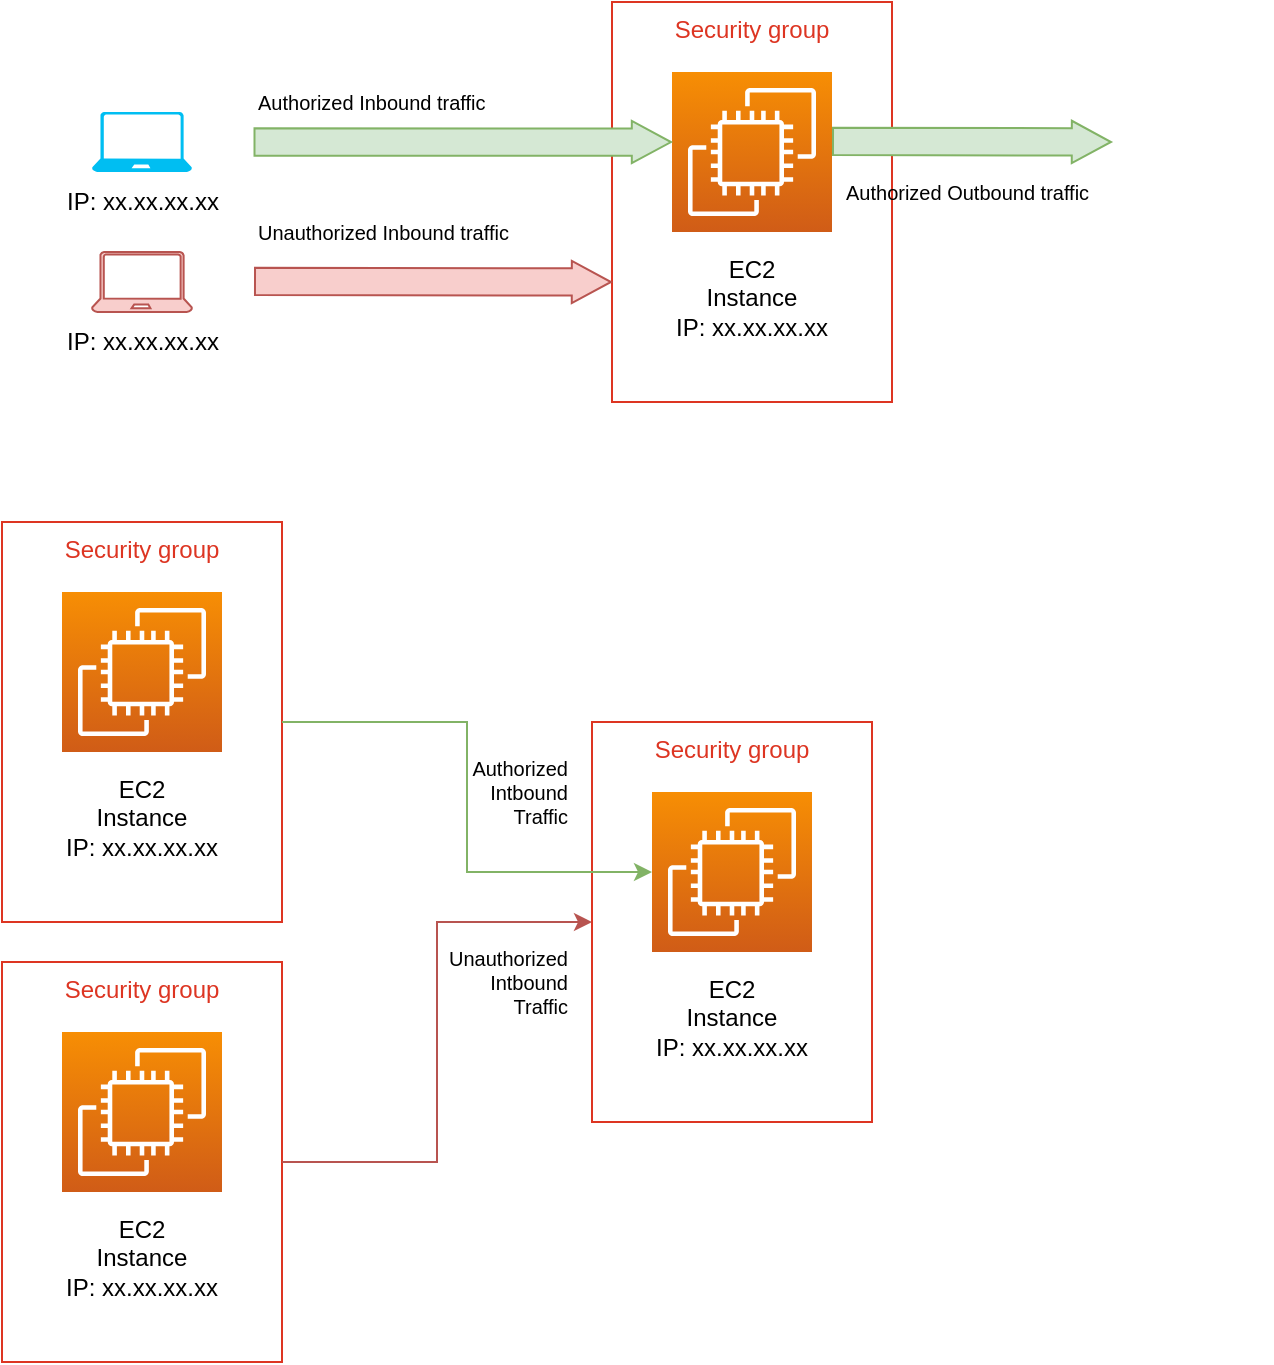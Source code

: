 <mxfile version="15.6.2" type="github">
  <diagram id="rIXRU2Wi2bjaIXBPkJ2B" name="Page-1">
    <mxGraphModel dx="1265" dy="856" grid="1" gridSize="10" guides="1" tooltips="1" connect="1" arrows="1" fold="1" page="0" pageScale="1" pageWidth="850" pageHeight="1100" math="0" shadow="0">
      <root>
        <mxCell id="0" />
        <mxCell id="1" parent="0" />
        <mxCell id="UbwLkYC7kof-uV-PVnRL-1" value="Security group" style="fillColor=none;strokeColor=#DD3522;verticalAlign=top;fontStyle=0;fontColor=#DD3522;" parent="1" vertex="1">
          <mxGeometry x="90" y="-200" width="140" height="200" as="geometry" />
        </mxCell>
        <mxCell id="UbwLkYC7kof-uV-PVnRL-2" value="" style="sketch=0;points=[[0,0,0],[0.25,0,0],[0.5,0,0],[0.75,0,0],[1,0,0],[0,1,0],[0.25,1,0],[0.5,1,0],[0.75,1,0],[1,1,0],[0,0.25,0],[0,0.5,0],[0,0.75,0],[1,0.25,0],[1,0.5,0],[1,0.75,0]];outlineConnect=0;fontColor=#232F3E;gradientColor=#F78E04;gradientDirection=north;fillColor=#D05C17;strokeColor=#ffffff;dashed=0;verticalLabelPosition=bottom;verticalAlign=top;align=center;html=1;fontSize=12;fontStyle=0;aspect=fixed;shape=mxgraph.aws4.resourceIcon;resIcon=mxgraph.aws4.ec2;" parent="1" vertex="1">
          <mxGeometry x="120" y="-165" width="80" height="80" as="geometry" />
        </mxCell>
        <mxCell id="UbwLkYC7kof-uV-PVnRL-3" value="EC2&lt;br&gt;Instance&lt;br&gt;IP: xx.xx.xx.xx" style="text;html=1;strokeColor=none;fillColor=none;align=center;verticalAlign=middle;whiteSpace=wrap;rounded=0;" parent="1" vertex="1">
          <mxGeometry x="115" y="-75" width="90" height="45" as="geometry" />
        </mxCell>
        <mxCell id="UbwLkYC7kof-uV-PVnRL-4" value="" style="shape=image;html=1;verticalAlign=top;verticalLabelPosition=bottom;labelBackgroundColor=#ffffff;imageAspect=0;aspect=fixed;image=https://cdn0.iconfinder.com/data/icons/simpline-mix/64/simpline_47-128.png" parent="1" vertex="1">
          <mxGeometry x="340" y="-170" width="80" height="80" as="geometry" />
        </mxCell>
        <mxCell id="UbwLkYC7kof-uV-PVnRL-8" value="Authorized Inbound traffic" style="text;html=1;strokeColor=none;fillColor=none;align=left;verticalAlign=middle;whiteSpace=wrap;rounded=0;fontSize=10;" parent="1" vertex="1">
          <mxGeometry x="-89" y="-160" width="130" height="20" as="geometry" />
        </mxCell>
        <mxCell id="UbwLkYC7kof-uV-PVnRL-9" value="Authorized Outbound traffic" style="text;html=1;strokeColor=none;fillColor=none;align=left;verticalAlign=middle;whiteSpace=wrap;rounded=0;fontSize=10;" parent="1" vertex="1">
          <mxGeometry x="205" y="-120" width="160" height="30" as="geometry" />
        </mxCell>
        <mxCell id="0lwYfgk2ARXsVW5tRLFd-1" value="" style="verticalLabelPosition=bottom;html=1;verticalAlign=top;align=center;strokeColor=none;fillColor=#00BEF2;shape=mxgraph.azure.laptop;pointerEvents=1;fontSize=10;" vertex="1" parent="1">
          <mxGeometry x="-170" y="-145" width="50" height="30" as="geometry" />
        </mxCell>
        <mxCell id="0lwYfgk2ARXsVW5tRLFd-2" value="IP:&amp;nbsp;xx.xx.xx.xx" style="text;html=1;strokeColor=none;fillColor=none;align=center;verticalAlign=middle;whiteSpace=wrap;rounded=0;" vertex="1" parent="1">
          <mxGeometry x="-197.5" y="-115" width="105" height="30" as="geometry" />
        </mxCell>
        <mxCell id="0lwYfgk2ARXsVW5tRLFd-3" value="" style="verticalLabelPosition=bottom;html=1;verticalAlign=top;align=center;strokeColor=#b85450;fillColor=#f8cecc;shape=mxgraph.azure.laptop;pointerEvents=1;fontSize=10;" vertex="1" parent="1">
          <mxGeometry x="-170" y="-75" width="50" height="30" as="geometry" />
        </mxCell>
        <mxCell id="0lwYfgk2ARXsVW5tRLFd-4" value="IP:&amp;nbsp;xx.xx.xx.xx" style="text;html=1;strokeColor=none;fillColor=none;align=center;verticalAlign=middle;whiteSpace=wrap;rounded=0;" vertex="1" parent="1">
          <mxGeometry x="-197.5" y="-45" width="105" height="30" as="geometry" />
        </mxCell>
        <mxCell id="0lwYfgk2ARXsVW5tRLFd-12" value="" style="shape=flexArrow;endArrow=classic;html=1;rounded=0;fontSize=10;width=13.667;endSize=6.2;endWidth=6.444;fillColor=#f8cecc;strokeColor=#b85450;" edge="1" parent="1">
          <mxGeometry width="50" height="50" relative="1" as="geometry">
            <mxPoint x="-89" y="-60.34" as="sourcePoint" />
            <mxPoint x="90" y="-60" as="targetPoint" />
          </mxGeometry>
        </mxCell>
        <mxCell id="0lwYfgk2ARXsVW5tRLFd-13" value="" style="shape=flexArrow;endArrow=classic;html=1;rounded=0;fontSize=10;width=13.667;endSize=6.2;endWidth=6.444;fillColor=#d5e8d4;strokeColor=#82b366;entryX=0;entryY=0.438;entryDx=0;entryDy=0;entryPerimeter=0;" edge="1" parent="1" target="UbwLkYC7kof-uV-PVnRL-2">
          <mxGeometry width="50" height="50" relative="1" as="geometry">
            <mxPoint x="-89.25" y="-130.0" as="sourcePoint" />
            <mxPoint x="91.25" y="-130.0" as="targetPoint" />
          </mxGeometry>
        </mxCell>
        <mxCell id="0lwYfgk2ARXsVW5tRLFd-14" value="Unauthorized Inbound traffic" style="text;html=1;strokeColor=none;fillColor=none;align=left;verticalAlign=middle;whiteSpace=wrap;rounded=0;fontSize=10;" vertex="1" parent="1">
          <mxGeometry x="-89" y="-95" width="130" height="20" as="geometry" />
        </mxCell>
        <mxCell id="0lwYfgk2ARXsVW5tRLFd-15" value="" style="shape=flexArrow;endArrow=classic;html=1;rounded=0;fontSize=10;width=13.667;endSize=6.2;endWidth=6.444;fillColor=#d5e8d4;strokeColor=#82b366;" edge="1" parent="1">
          <mxGeometry width="50" height="50" relative="1" as="geometry">
            <mxPoint x="200" y="-130.34" as="sourcePoint" />
            <mxPoint x="340" y="-130" as="targetPoint" />
          </mxGeometry>
        </mxCell>
        <mxCell id="0lwYfgk2ARXsVW5tRLFd-16" value="Security group" style="fillColor=none;strokeColor=#DD3522;verticalAlign=top;fontStyle=0;fontColor=#DD3522;" vertex="1" parent="1">
          <mxGeometry x="-215" y="60" width="140" height="200" as="geometry" />
        </mxCell>
        <mxCell id="0lwYfgk2ARXsVW5tRLFd-17" value="" style="sketch=0;points=[[0,0,0],[0.25,0,0],[0.5,0,0],[0.75,0,0],[1,0,0],[0,1,0],[0.25,1,0],[0.5,1,0],[0.75,1,0],[1,1,0],[0,0.25,0],[0,0.5,0],[0,0.75,0],[1,0.25,0],[1,0.5,0],[1,0.75,0]];outlineConnect=0;fontColor=#232F3E;gradientColor=#F78E04;gradientDirection=north;fillColor=#D05C17;strokeColor=#ffffff;dashed=0;verticalLabelPosition=bottom;verticalAlign=top;align=center;html=1;fontSize=12;fontStyle=0;aspect=fixed;shape=mxgraph.aws4.resourceIcon;resIcon=mxgraph.aws4.ec2;" vertex="1" parent="1">
          <mxGeometry x="-185" y="95" width="80" height="80" as="geometry" />
        </mxCell>
        <mxCell id="0lwYfgk2ARXsVW5tRLFd-18" value="EC2&lt;br&gt;Instance&lt;br&gt;IP: xx.xx.xx.xx" style="text;html=1;strokeColor=none;fillColor=none;align=center;verticalAlign=middle;whiteSpace=wrap;rounded=0;" vertex="1" parent="1">
          <mxGeometry x="-190" y="185" width="90" height="45" as="geometry" />
        </mxCell>
        <mxCell id="0lwYfgk2ARXsVW5tRLFd-19" value="Security group" style="fillColor=none;strokeColor=#DD3522;verticalAlign=top;fontStyle=0;fontColor=#DD3522;" vertex="1" parent="1">
          <mxGeometry x="-215" y="280" width="140" height="200" as="geometry" />
        </mxCell>
        <mxCell id="0lwYfgk2ARXsVW5tRLFd-20" value="" style="sketch=0;points=[[0,0,0],[0.25,0,0],[0.5,0,0],[0.75,0,0],[1,0,0],[0,1,0],[0.25,1,0],[0.5,1,0],[0.75,1,0],[1,1,0],[0,0.25,0],[0,0.5,0],[0,0.75,0],[1,0.25,0],[1,0.5,0],[1,0.75,0]];outlineConnect=0;fontColor=#232F3E;gradientColor=#F78E04;gradientDirection=north;fillColor=#D05C17;strokeColor=#ffffff;dashed=0;verticalLabelPosition=bottom;verticalAlign=top;align=center;html=1;fontSize=12;fontStyle=0;aspect=fixed;shape=mxgraph.aws4.resourceIcon;resIcon=mxgraph.aws4.ec2;" vertex="1" parent="1">
          <mxGeometry x="-185" y="315" width="80" height="80" as="geometry" />
        </mxCell>
        <mxCell id="0lwYfgk2ARXsVW5tRLFd-21" value="EC2&lt;br&gt;Instance&lt;br&gt;IP: xx.xx.xx.xx" style="text;html=1;strokeColor=none;fillColor=none;align=center;verticalAlign=middle;whiteSpace=wrap;rounded=0;" vertex="1" parent="1">
          <mxGeometry x="-190" y="405" width="90" height="45" as="geometry" />
        </mxCell>
        <mxCell id="0lwYfgk2ARXsVW5tRLFd-22" value="Security group" style="fillColor=none;strokeColor=#DD3522;verticalAlign=top;fontStyle=0;fontColor=#DD3522;" vertex="1" parent="1">
          <mxGeometry x="80" y="160" width="140" height="200" as="geometry" />
        </mxCell>
        <mxCell id="0lwYfgk2ARXsVW5tRLFd-23" value="" style="sketch=0;points=[[0,0,0],[0.25,0,0],[0.5,0,0],[0.75,0,0],[1,0,0],[0,1,0],[0.25,1,0],[0.5,1,0],[0.75,1,0],[1,1,0],[0,0.25,0],[0,0.5,0],[0,0.75,0],[1,0.25,0],[1,0.5,0],[1,0.75,0]];outlineConnect=0;fontColor=#232F3E;gradientColor=#F78E04;gradientDirection=north;fillColor=#D05C17;strokeColor=#ffffff;dashed=0;verticalLabelPosition=bottom;verticalAlign=top;align=center;html=1;fontSize=12;fontStyle=0;aspect=fixed;shape=mxgraph.aws4.resourceIcon;resIcon=mxgraph.aws4.ec2;" vertex="1" parent="1">
          <mxGeometry x="110" y="195" width="80" height="80" as="geometry" />
        </mxCell>
        <mxCell id="0lwYfgk2ARXsVW5tRLFd-24" value="EC2&lt;br&gt;Instance&lt;br&gt;IP: xx.xx.xx.xx" style="text;html=1;strokeColor=none;fillColor=none;align=center;verticalAlign=middle;whiteSpace=wrap;rounded=0;" vertex="1" parent="1">
          <mxGeometry x="105" y="285" width="90" height="45" as="geometry" />
        </mxCell>
        <mxCell id="0lwYfgk2ARXsVW5tRLFd-27" value="" style="endArrow=classic;html=1;rounded=0;fontSize=10;fillColor=#d5e8d4;edgeStyle=orthogonalEdgeStyle;strokeColor=#82b366;exitX=1;exitY=0.5;exitDx=0;exitDy=0;entryX=0;entryY=0.5;entryDx=0;entryDy=0;entryPerimeter=0;" edge="1" parent="1" source="0lwYfgk2ARXsVW5tRLFd-16" target="0lwYfgk2ARXsVW5tRLFd-23">
          <mxGeometry width="50" height="50" relative="1" as="geometry">
            <mxPoint x="-80" y="135" as="sourcePoint" />
            <mxPoint x="110" y="235" as="targetPoint" />
          </mxGeometry>
        </mxCell>
        <mxCell id="0lwYfgk2ARXsVW5tRLFd-28" value="" style="endArrow=classic;html=1;rounded=0;fontSize=10;fillColor=#f8cecc;exitX=1;exitY=0.5;exitDx=0;exitDy=0;edgeStyle=orthogonalEdgeStyle;strokeColor=#b85450;" edge="1" parent="1" source="0lwYfgk2ARXsVW5tRLFd-19" target="0lwYfgk2ARXsVW5tRLFd-22">
          <mxGeometry width="50" height="50" relative="1" as="geometry">
            <mxPoint x="70" y="270" as="sourcePoint" />
            <mxPoint x="120" y="220" as="targetPoint" />
          </mxGeometry>
        </mxCell>
        <mxCell id="0lwYfgk2ARXsVW5tRLFd-30" value="Authorized Intbound Traffic" style="text;html=1;strokeColor=none;fillColor=none;align=right;verticalAlign=middle;whiteSpace=wrap;rounded=0;fontSize=10;" vertex="1" parent="1">
          <mxGeometry x="10" y="175" width="60" height="40" as="geometry" />
        </mxCell>
        <mxCell id="0lwYfgk2ARXsVW5tRLFd-32" value="Unauthorized Intbound Traffic" style="text;html=1;strokeColor=none;fillColor=none;align=right;verticalAlign=middle;whiteSpace=wrap;rounded=0;fontSize=10;" vertex="1" parent="1">
          <mxGeometry y="270" width="70" height="40" as="geometry" />
        </mxCell>
      </root>
    </mxGraphModel>
  </diagram>
</mxfile>
